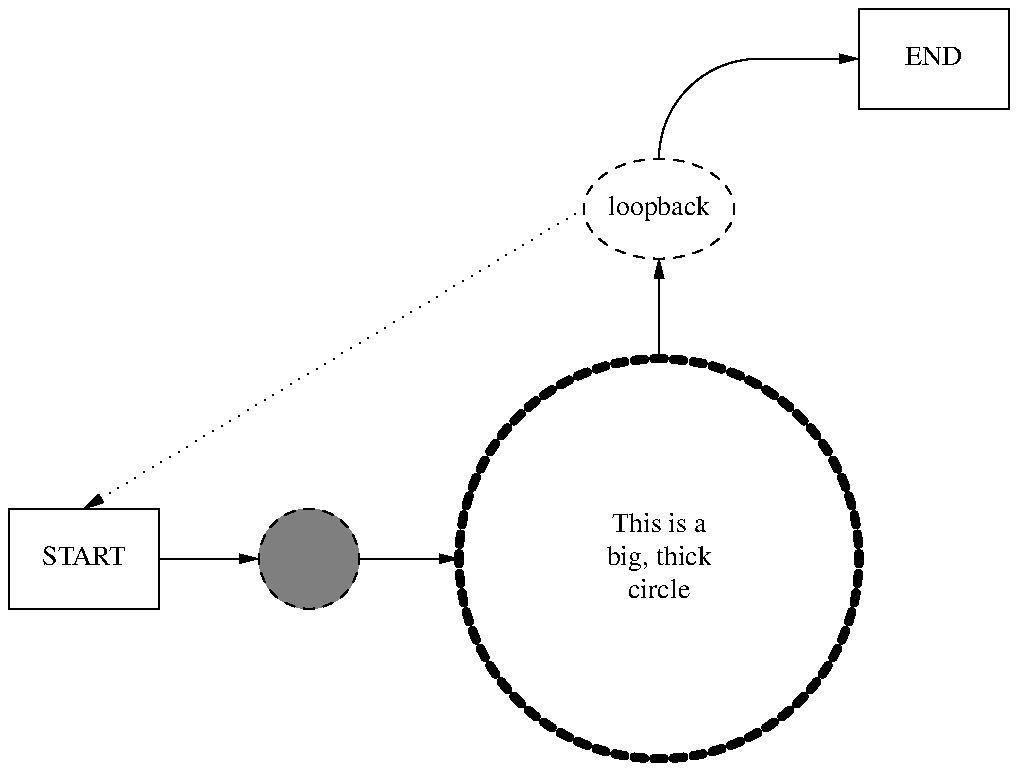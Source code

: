 .PS
box "START"; arrow; circle dashed filled; arrow
circle diam 2 thickness 3 "This is a" "big, thick" "circle" dashed; up
arrow from top of last circle; ellipse "loopback" dashed
arrow dotted from left of last ellipse to top of last box
arc cw radius 1/2 from top of last ellipse; arrow
 box "END"
.PE
